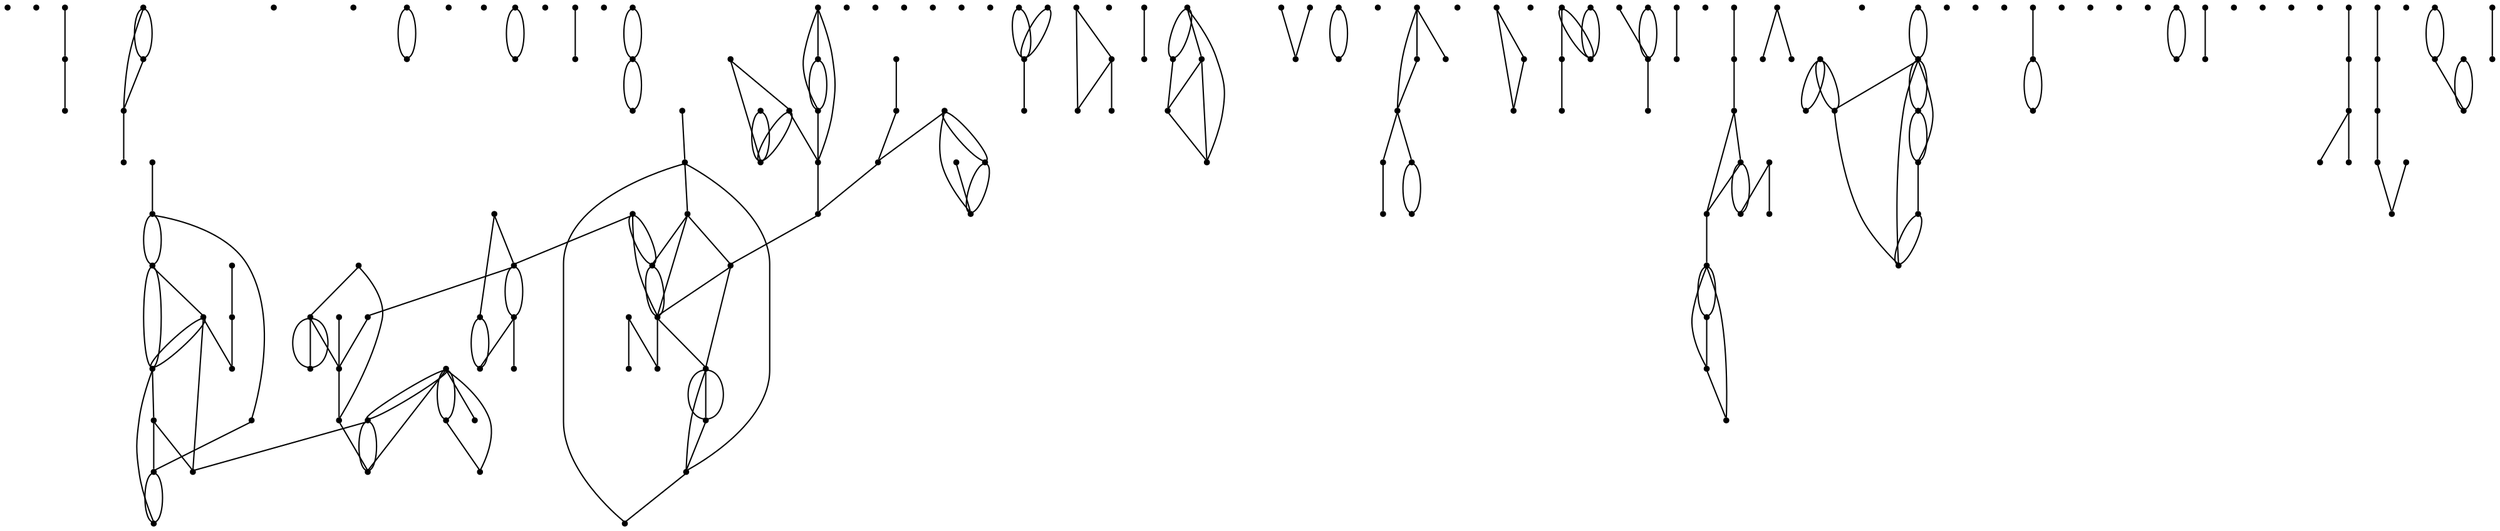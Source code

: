 graph {
  node [shape=point,comment="{\"directed\":false,\"doi\":\"10.1007/978-3-030-68766-3_18\",\"figure\":\"5 (1)\"}"]

  v0 [pos="1558.784819590178,1420.7506395532882"]
  v1 [pos="1514.6850755309547,1406.4151880063814"]
  v2 [pos="1509.785238211034,1431.2021581479537"]
  v3 [pos="1495.0871569906697,1427.0308090702356"]
  v4 [pos="1495.0871569906697,1435.8321012736674"]
  v5 [pos="1460.785784008725,1420.7048564536547"]
  v6 [pos="1465.6865433607022,1432.348261742112"]
  v7 [pos="1460.785784008725,1441.98293353415"]
  v8 [pos="1446.0877027883607,1412.6369840712962"]
  v9 [pos="1416.6870891583933,1420.6662905509772"]
  v10 [pos="1406.8908164988989,1429.708293759496"]
  v11 [pos="1387.2897503319377,1424.6783843883732"]
  v12 [pos="1387.2907995408298,1434.8110109765637"]
  v13 [pos="1348.0886672069078,1407.5445044640076"]
  v14 [pos="1318.693426798236,1397.011784455131"]
  v15 [pos="1299.093409840167,1412.1451972760665"]
  v16 [pos="1303.9899723565763,1429.0935920592779"]
  v17 [pos="1279.4933928820979,1410.393961921266"]
  v18 [pos="1264.7951844848983,1402.4802259743403"]
  v19 [pos="1269.693972595927,1415.5582001784664"]
  v20 [pos="1245.1963439125568,1406.5652548329579"]
  v21 [pos="1225.5982981954362,1407.923741139305"]
  v22 [pos="1205.9994576230947,1417.1949141965447"]
  v23 [pos="1210.897101142605,1402.2521053216528"]
  v24 [pos="1191.296003181435,1386.228910676868"]
  v25 [pos="1196.1978117423046,1406.9402947241222"]
  v26 [pos="1191.297052390327,1396.3804227936575"]
  v27 [pos="1186.3994724592346,1409.3416500937183"]
  v28 [pos="1161.9007627727633,1408.5207336822343"]
  v29 [pos="1152.0980676830811,1407.0840663744991"]
  v30 [pos="1142.2986791911192,1400.7049862860517"]
  v31 [pos="1152.0991168919732,1428.1350719983402"]
  v32 [pos="1142.2986791911192,1384.3537112210463"]
  v33 [pos="1137.4009084947738,1422.0580967798355"]
  v34 [pos="1127.5993897908188,1398.1973759727232"]
  v35 [pos="1122.6986304388413,1411.0242743867066"]
  v36 [pos="1117.8020679224321,1421.6841060847044"]
  v37 [pos="1108.0014712505338,1362.1295772567355"]
  v38 [pos="1108.0004220416417,1394.1228390744386"]
  v39 [pos="1093.3022136444422,1410.6127669849313"]
  v40 [pos="1078.5999355885099,1388.8543170902954"]
  v41 [pos="1078.600984797402,1351.3425066943394"]
  v42 [pos="1073.7023556574175,1402.6001204665056"]
  v43 [pos="1068.8025024403921,1389.383620592169"]
  v44 [pos="1063.9017430884148,1409.1614109327304"]
  v45 [pos="1059.0020806366426,1378.1652350786426"]
  v46 [pos="1059.0020806366426,1393.85707453983"]
  v47 [pos="1039.4020159872605,1416.2875503906835"]
  v48 [pos="1044.3028389276556,1389.4199609275033"]
  v49 [pos="1034.501256635283,1406.4902214196698"]
  v50 [pos="1029.603581321564,1385.6247009369827"]
  v51 [pos="1024.704904490266,1355.8702644851764"]
  v52 [pos="1024.7038711784785,1365.1508803067156"]
  v53 [pos="1019.8031118265011,1400.0767722126782"]
  v54 [pos="1010.0015295341285,1397.4972760741612"]
  v55 [pos="1010.0015295341285,1379.0455741381925"]
  v56 [pos="1000.2041440773241,1378.044418565721"]
  v57 [pos="1000.2041440773241,1397.935808222248"]
  v58 [pos="990.4025617849516,1388.8085339906618"]
  v59 [pos="970.8046909359798,1374.868979080308"]
  v60 [pos="965.9028346837971,1390.286787613897"]
  v61 [pos="961.0083069967541,1383.0992542910885"]
  v62 [pos="951.2077580161691,1386.233107461001"]
  v63 [pos="951.2077580161691,1395.4469562622412"]
  v64 [pos="951.2057231868029,1377.4630367880138"]
  v65 [pos="941.4072408297931,1373.9812956485252"]
  v66 [pos="941.4072408297931,1404.6774650247369"]
  v67 [pos="941.407240829793,1388.8043372065288"]
  v68 [pos="936.5096132073872,1396.7304091553"]
  v69 [pos="931.6098553729885,1377.6443251450348"]
  v70 [pos="926.7090960210112,1400.3767786905541"]
  v71 [pos="931.6098553729886,1413.317276420503"]
  v72 [pos="921.8083366690338,1380.0435821225642"]
  v73 [pos="916.9106613553147,1396.172109690325"]
  v74 [pos="912.0108876238115,1364.3247179150653"]
  v75 [pos="912.0108876238116,1379.6935957609214"]
  v76 [pos="907.1101282718341,1394.34256615886"]
  v77 [pos="907.1070283364714,1412.3203176321645"]
  v78 [pos="907.1101282718341,1422.5707403204538"]
  v79 [pos="897.3096269825626,1372.1341701350482"]
  v80 [pos="897.3096269825626,1361.4128173969177"]
  v81 [pos="892.4119834630523,1400.3767786905541"]
  v82 [pos="877.7096418187024,1401.1103256869042"]
  v83 [pos="867.9121927734802,1360.2084675260035"]
  v84 [pos="872.8119665049833,1368.2439420066075"]
  v85 [pos="867.9111912559015,1399.7413474202244"]
  v86 [pos="867.9111912559015,1301.3226898908754"]
  v87 [pos="867.9121927734801,1419.0670932395433"]
  v88 [pos="858.1106740695253,1368.4471363050502"]
  v89 [pos="863.0114334215027,1381.7876002804085"]
  v90 [pos="858.1106740695254,1397.884779142448"]
  v91 [pos="853.2098511291301,1324.2572885388042"]
  v92 [pos="838.5106730085607,1319.7524858854222"]
  v93 [pos="838.5117063203484,1361.6128641072607"]
  v94 [pos="838.5117063203484,1378.6028452059727"]
  v95 [pos="828.7112050310766,1354.2742147618424"]
  v96 [pos="828.7112050310766,1394.0499040532168"]
  v97 [pos="823.8134979231488,1367.020833782371"]
  v98 [pos="814.0130125309815,1315.458094727439"]
  v99 [pos="809.1111562787987,1396.023092059782"]
  v100 [pos="814.011979219194,1349.794465637982"]
  v101 [pos="804.2135445534974,1342.890278831794"]
  v102 [pos="814.011979219194,1382.2939486448272"]
  v103 [pos="804.2135445534975,1373.3562291632513"]
  v104 [pos="804.211430238609,1359.3749607621203"]
  v105 [pos="794.413011470017,1376.9202209129844"]
  v106 [pos="784.6125101807452,1373.5562758735944"]
  v107 [pos="769.9132843688625,1373.076952255487"]
  v108 [pos="774.8140437208399,1389.871083427989"]
  v109 [pos="774.8151406210452,1313.0618581627327"]
  v110 [pos="769.9132843688626,1351.5029383059718"]
  v111 [pos="769.9132843688626,1336.9810795971546"]
  v112 [pos="760.1127989766953,1332.614802613983"]
  v113 [pos="760.114849703166,1345.1426165708467"]
  v114 [pos="760.1148497031661,1361.8962106238814"]
  v115 [pos="760.1148497031661,1375.727412198436"]
  v116 [pos="750.3143166196855,1355.0420037014599"]
  v117 [pos="750.3143166196855,1372.0268659952822"]
  v118 [pos="735.6161718109037,1339.8554634086581"]
  v119 [pos="735.6161718109037,1401.748904545334"]
  v120 [pos="735.6161718109037,1361.7701481307934"]
  v121 [pos="720.9148634783413,1348.3525523500805"]
  v122 [pos="706.2156217693541,1374.8365811785534"]
  v123 [pos="706.2166550811418,1361.7336806201824"]
  v124 [pos="706.2156217693541,1328.8497149578736"]
  v125 [pos="696.4171712065532,1324.4531384650143"]
  v126 [pos="681.7189787064581,1336.5841337645684"]
  v127 [pos="662.1179602308104,1395.1927328839986"]
  v128 [pos="662.1169269190227,1347.377372327887"]
  v129 [pos="652.3184763562218,1381.590701158165"]
  v130 [pos="657.2203008141958,1336.397599427381"]
  v131 [pos="652.3195414622182,1368.2554831629734"]
  v132 [pos="647.4187821102408,1394.876066444867"]
  v133 [pos="637.6182808209692,1302.1749550080804"]
  v134 [pos="637.6182808209691,1323.061332236156"]
  v135 [pos="637.6182808209691,1383.3076945696978"]
  v136 [pos="622.9190550090865,1316.409270416144"]
  v137 [pos="613.1216059638643,1356.7693618980484"]
  v138 [pos="618.0182320686913,1341.4296071905706"]
  v139 [pos="608.2208466118868,1311.7961144269627"]
  v140 [pos="608.2208466118868,1344.7801670320814"]
  v141 [pos="608.2208466118869,1331.6667745133777"]
  v142 [pos="603.320707246982,1360.7856525195773"]
  v143 [pos="598.4192643195142,1311.796114426963"]
  v144 [pos="593.5227018031051,1330.412444758697"]
  v145 [pos="573.9195372183599,1352.79898155143"]
  v146 [pos="573.9195372183599,1300.8247350947227"]
  v147 [pos="578.8203601587551,1343.1215470725815"]
  v148 [pos="564.1221517615554,1364.6382367660972"]
  v149 [pos="559.2228390460807,1317.9064095679785"]
  v150 [pos="564.1221517615555,1349.2860188814968"]
  v151 [pos="559.221392409578,1374.6626371937655"]
  v152 [pos="544.5231840123785,1323.5114055406086"]
  v153 [pos="539.6240620621568,1282.5073620448316"]
  v154 [pos="529.8208423680285,1320.0984026382087"]
  v155 [pos="524.9242401088582,1367.8096066426538"]
  v156 [pos="515.1226975592466,1282.0928342302332"]
  v157 [pos="520.025142004293,1315.062198090886"]
  v158 [pos="520.023456911224,1297.9575684801753"]
  v159 [pos="510.22607145441964,1324.8271291601454"]
  v160 [pos="505.32527235968104,1301.2914683604308"]
  v161 [pos="510.2260714544195,1313.0598869459432"]
  v162 [pos="495.5243656942466,1315.8185730494145"]
  v163 [pos="495.5243656942466,1325.8950517529156"]
  v164 [pos="485.72694844323325,1225.57194445409"]
  v165 [pos="485.7263443532651,1256.5014804631558"]
  v166 [pos="480.82554525852663,1333.2377707071903"]
  v167 [pos="480.8259824288983,1315.0018534220637"]
  v168 [pos="466.12384744690587,1211.8261410778798"]
  v169 [pos="446.5284327005678,1304.2793243126232"]
  v170 [pos="446.5284327005678,1317.9064095679785"]
  v171 [pos="446.5246730353714,1242.2244023682817"]
  v172 [pos="446.5284327005678,1260.0697961722985"]
  v173 [pos="446.5246730353714,1276.0335681690174"]
  v174 [pos="446.5284327005678,1350.290322042068"]
  v175 [pos="426.9253078585838,1281.9396198155569"]
  v176 [pos="422.0286817537568,1239.250058789245"]
  v177 [pos="412.22712330704087,1206.7274934696682"]
  v178 [pos="412.22712330704087,1281.9396198155569"]
  v179 [pos="412.22712330704087,1244.7623121912984"]
  v180 [pos="402.4297378502364,1212.2158697135098"]
  v181 [pos="392.62962604002314,1194.6445068370908"]
  v182 [pos="382.8266130082524,1247.9668748150893"]
  v183 [pos="382.8266130082524,1216.1236798239624"]
  v184 [pos="373.02922755144795,1280.556079979688"]
  v185 [pos="373.02922755144795,1194.6424084450243"]
  v186 [pos="373.03065829084613,1255.688766857023"]
  v187 [pos="368.12842845670946,1271.9662484676887"]
  v188 [pos="363.22764525907536,1233.3054412400281"]
  v189 [pos="358.331042999905,1194.6424084450243"]
  v190 [pos="343.63287434546646,1194.6424084450243"]
  v191 [pos="343.63287434546646,1249.8713245845656"]
  v192 [pos="338.73207525072803,1259.0769069928165"]
  v193 [pos="333.83129205309393,1194.6424084450243"]
  v194 [pos="324.03390659628946,1581.2450757723673"]
  v195 [pos="1093.3022136444422,1392.1465034797736"]
  v196 [pos="1014.9022888861059,1385.936121395948"]
  v197 [pos="897.3096269825625,1389.597179675668"]
  v198 [pos="877.7096418187024,1390.8587266273048"]
  v199 [pos="539.6224246604011,1392.3048366993394"]

  v194 -- v181 [id="-2",pos="324.03390659628946,1581.2450757723673 314.2211486395065,1581.2450757723673 314.2211486395065,1581.2450757723673 314.2211486395065,1581.2450757723673 314.2252182982392,1600.5729199837526 314.2252182982392,1600.5729199837526 314.2252182982392,1600.5729199837526 1568.5833178442922,1600.5729199837526 1568.5833178442922,1600.5729199837526 1568.5833178442922,1600.5729199837526 1568.5833178442922,1194.6424084450243 1568.5833178442922,1194.6424084450243 1568.5833178442922,1194.6424084450243 392.62962604002314,1194.6445068370908 392.62962604002314,1194.6445068370908 392.62962604002314,1194.6445068370908"]
  v199 -- v108 [id="-6",pos="539.6224246604011,1392.3048366993394 774.8140437208399,1389.871083427989 774.8140437208399,1389.871083427989 774.8140437208399,1389.871083427989"]
  v108 -- v198 [id="-7",pos="774.8140437208399,1389.871083427989 877.7096418187024,1390.8587266273048 877.7096418187024,1390.8587266273048 877.7096418187024,1390.8587266273048"]
  v198 -- v197 [id="-8",pos="877.7096418187024,1390.8587266273048 897.3096269825625,1389.597179675668 897.3096269825625,1389.597179675668 897.3096269825625,1389.597179675668"]
  v197 -- v67 [id="-9",pos="897.3096269825625,1389.597179675668 941.407240829793,1388.8043372065288 941.407240829793,1388.8043372065288 941.407240829793,1388.8043372065288"]
  v67 -- v62 [id="-10",pos="941.407240829793,1388.8043372065288 951.2077580161691,1386.233107461001 951.2077580161691,1386.233107461001 951.2077580161691,1386.233107461001"]
  v62 -- v60 [id="-11",pos="951.2077580161691,1386.233107461001 965.9028346837971,1390.286787613897 965.9028346837971,1390.286787613897 965.9028346837971,1390.286787613897"]
  v60 -- v58 [id="-12",pos="965.9028346837971,1390.286787613897 990.4025617849516,1388.8085339906618 990.4025617849516,1388.8085339906618 990.4025617849516,1388.8085339906618"]
  v58 -- v196 [id="-13",pos="990.4025617849516,1388.8085339906618 1014.9022888861059,1385.936121395948 1014.9022888861059,1385.936121395948 1014.9022888861059,1385.936121395948"]
  v196 -- v50 [id="-14",pos="1014.9022888861059,1385.936121395948 1029.603581321564,1385.6247009369827 1029.603581321564,1385.6247009369827 1029.603581321564,1385.6247009369827"]
  v50 -- v48 [id="-15",pos="1029.603581321564,1385.6247009369827 1044.3028389276556,1389.4199609275033 1044.3028389276556,1389.4199609275033 1044.3028389276556,1389.4199609275033"]
  v48 -- v43 [id="-16",pos="1044.3028389276556,1389.4199609275033 1068.8025024403921,1389.383620592169 1068.8025024403921,1389.383620592169 1068.8025024403921,1389.383620592169"]
  v43 -- v40 [id="-17",pos="1068.8025024403921,1389.383620592169 1078.5999355885099,1388.8543170902954 1078.5999355885099,1388.8543170902954 1078.5999355885099,1388.8543170902954"]
  v40 -- v195 [id="-18",pos="1078.5999355885099,1388.8543170902954 1093.3022136444422,1392.1465034797736 1093.3022136444422,1392.1465034797736 1093.3022136444422,1392.1465034797736"]
  v195 -- v32 [id="-19",pos="1093.3022136444422,1392.1465034797736 1142.2986791911192,1384.3537112210463 1142.2986791911192,1384.3537112210463 1142.2986791911192,1384.3537112210463"]
  v32 -- v24 [id="-20",pos="1142.2986791911192,1384.3537112210463 1191.296003181435,1386.228910676868 1191.296003181435,1386.228910676868 1191.296003181435,1386.228910676868"]
  v193 -- v190 [id="-23",pos="333.83129205309393,1194.6424084450243 343.63287434546646,1194.6424084450243 343.63287434546646,1194.6424084450243 343.63287434546646,1194.6424084450243"]
  v189 -- v185 [id="-24",pos="358.331042999905,1194.6424084450243 373.02922755144795,1194.6424084450243 373.02922755144795,1194.6424084450243 373.02922755144795,1194.6424084450243"]
  v185 -- v181 [id="-25",pos="373.02922755144795,1194.6424084450243 392.62962604002314,1194.6445068370908 392.62962604002314,1194.6445068370908 392.62962604002314,1194.6445068370908"]
  v190 -- v189 [id="-29",pos="343.63287434546646,1194.6424084450243 358.331042999905,1194.6424084450243 358.331042999905,1194.6424084450243 358.331042999905,1194.6424084450243"]
  v188 -- v186 [id="-104",pos="363.22764525907536,1233.3054412400281 358.915507992623,1235.1108532627281 358.915507992623,1235.1108532627281 358.915507992623,1235.1108532627281 363.22871036507183,1242.5827822981908 363.22871036507183,1242.5827822981908 363.22871036507183,1242.5827822981908 368.12946971704923,1254.855450856055 368.12946971704923,1254.855450856055 368.12946971704923,1254.855450856055 373.03065829084613,1255.688766857023 373.03065829084613,1255.688766857023 373.03065829084613,1255.688766857023"]
  v187 -- v184 [id="-108",pos="368.12842845670946,1271.9662484676887 373.02922755144795,1280.556079979688 373.02922755144795,1280.556079979688 373.02922755144795,1280.556079979688"]
  v188 -- v186 [id="-110",pos="363.22764525907536,1233.3054412400281 367.5419127375206,1235.1108532627281 367.5419127375206,1235.1108532627281 367.5419127375206,1235.1108532627281 363.22871036507183,1242.5827822981908 363.22871036507183,1242.5827822981908 363.22871036507183,1242.5827822981908 372.44267208949805,1247.3835218205925 372.44267208949805,1247.3835218205925 372.44267208949805,1247.3835218205925 368.12946971704923,1254.855450856055 368.12946971704923,1254.855450856055 368.12946971704923,1254.855450856055 373.0302608632355,1264.0568364801727 373.0302608632355,1264.0568364801727 373.0302608632355,1264.0568364801727 377.3434632356843,1256.5891042288433 377.3434632356843,1256.5891042288433 377.3434632356843,1256.5891042288433 373.03065829084613,1255.688766857023 373.03065829084613,1255.688766857023 373.03065829084613,1255.688766857023"]
  v184 -- v187 [id="-113",pos="373.02922755144795,1280.556079979688 377.3434632356843,1273.5456382297675 377.3434632356843,1273.5456382297675 377.3434632356843,1273.5456382297675 368.12842845670946,1271.9662484676887 368.12842845670946,1271.9662484676887 368.12842845670946,1271.9662484676887"]
  v4 -- v3 [id="-146",pos="1495.0871569906697,1435.8321012736674 1495.0871569906697,1427.0308090702356 1495.0871569906697,1427.0308090702356 1495.0871569906697,1427.0308090702356"]
  v6 -- v5 [id="-154",pos="1465.6865433607022,1432.348261742112 1456.4736308451681,1429.1393751589114 1456.4736308451681,1429.1393751589114 1456.4736308451681,1429.1393751589114 1460.785784008725,1420.7048564536547 1460.785784008725,1420.7048564536547 1460.785784008725,1420.7048564536547"]
  v7 -- v6 [id="-155",pos="1460.785784008725,1441.98293353415 1456.4736308451681,1438.7533173808376 1456.4736308451681,1438.7533173808376 1456.4736308451681,1438.7533173808376 1465.6865433607022,1432.348261742112 1465.6865433607022,1432.348261742112 1465.6865433607022,1432.348261742112"]
  v7 -- v5 [id="-156",pos="1460.785784008725,1441.98293353415 1465.1000355900658,1438.7533173808376 1465.1000355900658,1438.7533173808376 1465.1000355900658,1438.7533173808376 1456.4736308451681,1429.1393751589114 1456.4736308451681,1429.1393751589114 1456.4736308451681,1429.1393751589114 1460.785784008725,1420.7048564536547 1460.785784008725,1420.7048564536547 1460.785784008725,1420.7048564536547"]
  v177 -- v179 [id="-187",pos="412.22712330704087,1206.7274934696682 412.22712330704087,1244.7623121912984 412.22712330704087,1244.7623121912984 412.22712330704087,1244.7623121912984"]
  v179 -- v178 [id="-188",pos="412.22712330704087,1244.7623121912984 412.22712330704087,1281.9396198155569 412.22712330704087,1281.9396198155569 412.22712330704087,1281.9396198155569"]
  v11 -- v12 [id="-196",pos="1387.2897503319377,1424.6783843883732 1382.9744495417049,1424.72206909594 1382.9744495417049,1424.72206909594 1382.9744495417049,1424.72206909594 1387.2907995408298,1434.8110109765637 1387.2907995408298,1434.8110109765637 1387.2907995408298,1434.8110109765637"]
  v11 -- v12 [id="-198",pos="1387.2897503319377,1424.6783843883732 1391.6050511221706,1424.72206909594 1391.6050511221706,1424.72206909594 1391.6050511221706,1424.72206909594 1387.2907995408298,1434.8110109765637 1387.2907995408298,1434.8110109765637 1387.2907995408298,1434.8110109765637"]
  v26 -- v24 [id="-239",pos="1191.297052390327,1396.3804227936575 1191.296003181435,1386.228910676868 1191.296003181435,1386.228910676868 1191.296003181435,1386.228910676868"]
  v28 -- v29 [id="-253",pos="1161.9007627727633,1408.5207336822343 1152.0980676830811,1407.0840663744991 1152.0980676830811,1407.0840663744991 1152.0980676830811,1407.0840663744991"]
  v29 -- v30 [id="-255",pos="1152.0980676830811,1407.0840663744991 1147.7869637284164,1405.8693517185288 1147.7869637284164,1405.8693517185288 1147.7869637284164,1405.8693517185288 1151.5084122857684,1395.7344995629949 1151.5084122857684,1395.7344995629949 1151.5084122857684,1395.7344995629949 1142.8862043764389,1395.7344995629949 1142.8862043764389,1395.7344995629949 1142.8862043764389,1395.7344995629949 1142.2986791911192,1400.7049862860517 1142.2986791911192,1400.7049862860517 1142.2986791911192,1400.7049862860517"]
  v170 -- v169 [id="-259",pos="446.5284327005678,1317.9064095679785 450.8385112919972,1315.4184796287284 450.8385112919972,1315.4184796287284 450.8385112919972,1315.4184796287284 455.7392706439746,1305.3044842185832 455.7392706439746,1305.3044842185832 455.7392706439746,1305.3044842185832 446.5284327005678,1304.2793243126232 446.5284327005678,1304.2793243126232 446.5284327005678,1304.2793243126232"]
  v169 -- v170 [id="-261",pos="446.5284327005678,1304.2793243126232 451.4260682715258,1312.7764132540458 451.4260682715258,1312.7764132540458 451.4260682715258,1312.7764132540458 446.5284327005678,1317.9064095679785 446.5284327005678,1317.9064095679785 446.5284327005678,1317.9064095679785"]
  v29 -- v30 [id="-266",pos="1152.0980676830811,1407.0840663744991 1142.2986791911192,1400.7049862860517 1142.2986791911192,1400.7049862860517 1142.2986791911192,1400.7049862860517"]
  v30 -- v34 [id="-279",pos="1142.2986791911192,1400.7049862860517 1133.0888825080522,1399.1017193657615 1133.0888825080522,1399.1017193657615 1133.0888825080522,1399.1017193657615 1136.8102038885688,1392.8757265167137 1136.8102038885688,1392.8757265167137 1136.8102038885688,1392.8757265167137 1128.1879959792393,1392.8757265167137 1128.1879959792393,1392.8757265167137 1128.1879959792393,1392.8757265167137 1127.5993897908188,1398.1973759727232 1127.5993897908188,1398.1973759727232 1127.5993897908188,1398.1973759727232"]
  v30 -- v32 [id="-284",pos="1142.2986791911192,1400.7049862860517 1137.9854450244616,1393.8300497935184 1137.9854450244616,1393.8300497935184 1137.9854450244616,1393.8300497935184 1142.2986791911192,1384.3537112210463 1142.2986791911192,1384.3537112210463 1142.2986791911192,1384.3537112210463"]
  v30 -- v34 [id="-288",pos="1142.2986791911192,1400.7049862860517 1137.402084880501,1406.573648401224 1137.402084880501,1406.573648401224 1137.402084880501,1406.573648401224 1133.0888825080522,1399.1017193657615 1133.0888825080522,1399.1017193657615 1133.0888825080522,1399.1017193657615 1127.5993897908188,1398.1973759727232 1127.5993897908188,1398.1973759727232 1127.5993897908188,1398.1973759727232"]
  v35 -- v36 [id="-295",pos="1122.6986304388413,1411.0242743867066 1113.4857179233072,1412.166054021455 1113.4857179233072,1412.166054021455 1113.4857179233072,1412.166054021455 1117.8020679224321,1421.6841060847044 1117.8020679224321,1421.6841060847044 1117.8020679224321,1421.6841060847044"]
  v36 -- v35 [id="-296",pos="1117.8020679224321,1421.6841060847044 1122.6986304388413,1411.0242743867066 1122.6986304388413,1411.0242743867066 1122.6986304388413,1411.0242743867066"]
  v163 -- v162 [id="-315",pos="495.5243656942466,1325.8950517529156 491.2115607494084,1316.2102729018343 491.2115607494084,1316.2102729018343 491.2115607494084,1316.2102729018343 495.5243656942466,1315.8185730494145 495.5243656942466,1315.8185730494145 495.5243656942466,1315.8185730494145"]
  v163 -- v162 [id="-319",pos="495.5243656942466,1325.8950517529156 499.837965494306,1316.2102729018343 499.837965494306,1316.2102729018343 499.837965494306,1316.2102729018343 495.5243656942466,1315.8185730494145 495.5243656942466,1315.8185730494145 495.5243656942466,1315.8185730494145"]
  v42 -- v44 [id="-322",pos="1073.7023556574175,1402.6001204665056 1069.3870230729758,1399.6226292993692 1069.3870230729758,1399.6226292993692 1069.3870230729758,1399.6226292993692 1059.5896376161713,1401.4811687939355 1059.5896376161713,1401.4811687939355 1059.5896376161713,1401.4811687939355 1063.9017430884148,1409.1614109327304 1063.9017430884148,1409.1614109327304 1063.9017430884148,1409.1614109327304"]
  v160 -- v161 [id="-325",pos="505.32527235968104,1301.2914683604308 510.2260714544195,1313.0598869459432 510.2260714544195,1313.0598869459432 510.2260714544195,1313.0598869459432"]
  v160 -- v158 [id="-326",pos="505.32527235968104,1301.2914683604308 510.22293972484795,1306.1379909824661 510.22293972484795,1306.1379909824661 510.22293972484795,1306.1379909824661 514.5361420972968,1298.6660619470035 514.5361420972968,1298.6660619470035 514.5361420972968,1298.6660619470035 520.023456911224,1297.9575684801753 520.023456911224,1297.9575684801753 520.023456911224,1297.9575684801753"]
  v40 -- v43 [id="-327",pos="1078.5999355885099,1388.8543170902954 1078.0176246534413,1381.9615442651964 1078.0176246534413,1381.9615442651964 1078.0176246534413,1381.9615442651964 1069.3870230729758,1381.9615442651964 1069.3870230729758,1381.9615442651964 1069.3870230729758,1381.9615442651964 1068.8025024403921,1389.383620592169 1068.8025024403921,1389.383620592169 1068.8025024403921,1389.383620592169"]
  v161 -- v160 [id="-329",pos="510.2260714544195,1313.0598869459432 514.5361420972968,1303.6084747277157 514.5361420972968,1303.6084747277157 514.5361420972968,1303.6084747277157 505.32527235968104,1301.2914683604308 505.32527235968104,1301.2914683604308 505.32527235968104,1301.2914683604308"]
  v161 -- v159 [id="-331",pos="510.2260714544195,1313.0598869459432 510.22607145441964,1324.8271291601454 510.22607145441964,1324.8271291601454 510.22607145441964,1324.8271291601454"]
  v159 -- v157 [id="-333",pos="510.22607145441964,1324.8271291601454 515.1237308710342,1331.5251012550675 515.1237308710342,1331.5251012550675 515.1237308710342,1331.5251012550675 519.4369332434829,1324.053172219605 519.4369332434829,1324.053172219605 519.4369332434829,1324.053172219605 524.3377243896692,1315.7393428519931 524.3377243896692,1315.7393428519931 524.3377243896692,1315.7393428519931 520.025142004293,1315.062198090886 520.025142004293,1315.062198090886 520.025142004293,1315.062198090886"]
  v158 -- v160 [id="-340",pos="520.023456911224,1297.9575684801753 519.4369332434829,1293.4069827271599 519.4369332434829,1293.4069827271599 519.4369332434829,1293.4069827271599 510.8105284985854,1293.4069827271599 510.8105284985854,1293.4069827271599 510.8105284985854,1293.4069827271599 515.1237308710342,1300.8789117626225 515.1237308710342,1300.8789117626225 515.1237308710342,1300.8789117626225 505.32527235968104,1301.2914683604308 505.32527235968104,1301.2914683604308 505.32527235968104,1301.2914683604308"]
  v159 -- v157 [id="-346",pos="510.22607145441964,1324.8271291601454 519.4369332434829,1324.053172219605 519.4369332434829,1324.053172219605 519.4369332434829,1324.053172219605 515.7113196447717,1315.7393428519931 515.7113196447717,1315.7393428519931 515.7113196447717,1315.7393428519931 520.025142004293,1315.062198090886 520.025142004293,1315.062198090886 520.025142004293,1315.062198090886"]
  v154 -- v152 [id="-360",pos="529.8208423680285,1320.0984026382087 534.1350780522649,1317.6062759148256 534.1350780522649,1317.6062759148256 534.1350780522649,1317.6062759148256 543.9366603446374,1318.6773460956956 543.9366603446374,1318.6773460956956 543.9366603446374,1318.6773460956956 544.5231840123785,1323.5114055406086 544.5231840123785,1323.5114055406086 544.5231840123785,1323.5114055406086"]
  v152 -- v154 [id="-366",pos="544.5231840123785,1323.5114055406086 539.6234579721886,1326.1492751311582 539.6234579721886,1326.1492751311582 539.6234579721886,1326.1492751311582 535.3102555997398,1318.6773460956956 535.3102555997398,1318.6773460956956 535.3102555997398,1318.6773460956956 529.8208423680285,1320.0984026382087 529.8208423680285,1320.0984026382087 529.8208423680285,1320.0984026382087"]
  v51 -- v52 [id="-396",pos="1024.704904490266,1355.8702644851764 1020.3917021178173,1356.3329281420283 1020.3917021178173,1356.3329281420283 1020.3917021178173,1356.3329281420283 1024.7038711784785,1365.1508803067156 1024.7038711784785,1365.1508803067156 1024.7038711784785,1365.1508803067156"]
  v51 -- v52 [id="-398",pos="1024.704904490266,1355.8702644851764 1029.0181068627148,1356.3329281420283 1029.0181068627148,1356.3329281420283 1029.0181068627148,1356.3329281420283 1024.7038711784785,1365.1508803067156 1024.7038711784785,1365.1508803067156 1024.7038711784785,1365.1508803067156"]
  v53 -- v54 [id="-404",pos="1019.8031118265011,1400.0767722126782 1015.4909427658398,1396.3928859707798 1015.4909427658398,1396.3928859707798 1015.4909427658398,1396.3928859707798 1019.2165245703424,1391.2838735775126 1019.2165245703424,1391.2838735775126 1019.2165245703424,1391.2838735775126 1010.5901198254447,1391.2838735775126 1010.5901198254447,1391.2838735775126 1010.5901198254447,1391.2838735775126 1010.0015295341285,1397.4972760741612 1010.0015295341285,1397.4972760741612 1010.0015295341285,1397.4972760741612"]
  v139 -- v143 [id="-409",pos="608.2208466118868,1311.7961144269627 603.3211205716971,1311.9346400971733 603.3211205716971,1311.9346400971733 603.3211205716971,1311.9346400971733 598.4192643195142,1311.796114426963 598.4192643195142,1311.796114426963 598.4192643195142,1311.796114426963"]
  v139 -- v143 [id="-410",pos="608.2208466118868,1311.7961144269627 607.6343229441458,1304.4627110617107 607.6343229441458,1304.4627110617107 607.6343229441458,1304.4627110617107 599.0079181992483,1304.4627110617107 599.0079181992483,1304.4627110617107 599.0079181992483,1304.4627110617107 598.4192643195142,1311.796114426963 598.4192643195142,1311.796114426963 598.4192643195142,1311.796114426963"]
  v139 -- v141 [id="-415",pos="608.2208466118868,1311.7961144269627 608.2208466118869,1331.6667745133777 608.2208466118869,1331.6667745133777 608.2208466118869,1331.6667745133777"]
  v141 -- v140 [id="-416",pos="608.2208466118869,1331.6667745133777 608.2208466118868,1344.7801670320814 608.2208466118868,1344.7801670320814 608.2208466118868,1344.7801670320814"]
  v140 -- v138 [id="-419",pos="608.2208466118868,1344.7801670320814 612.5308854605552,1340.5471697389542 612.5308854605552,1340.5471697389542 612.5308854605552,1340.5471697389542 618.0182320686913,1341.4296071905706 618.0182320686913,1341.4296071905706 618.0182320686913,1341.4296071905706"]
  v54 -- v53 [id="-420",pos="1010.0015295341285,1397.4972760741612 1019.2165245703424,1395.501132930141 1019.2165245703424,1395.501132930141 1019.2165245703424,1395.501132930141 1019.8031118265011,1400.0767722126782 1019.8031118265011,1400.0767722126782 1019.8031118265011,1400.0767722126782"]
  v136 -- v139 [id="-430",pos="622.9190550090865,1316.409270416144 618.0192653804789,1321.00261885597 618.0192653804789,1321.00261885597 618.0192653804789,1321.00261885597 613.7060630080301,1313.5306898205074 613.7060630080301,1313.5306898205074 613.7060630080301,1313.5306898205074 608.2208466118868,1311.7961144269627 608.2208466118868,1311.7961144269627 608.2208466118868,1311.7961144269627"]
  v53 -- v54 [id="-432",pos="1019.8031118265011,1400.0767722126782 1014.9033221978935,1402.9730619656034 1014.9033221978935,1402.9730619656034 1014.9033221978935,1402.9730619656034 1010.0015295341285,1397.4972760741612 1010.0015295341285,1397.4972760741612 1010.0015295341285,1397.4972760741612"]
  v132 -- v129 [id="-444",pos="647.4187821102408,1394.876066444867 643.1066130495797,1383.1451645659988 643.1066130495797,1383.1451645659988 643.1066130495797,1383.1451645659988 652.3184763562218,1381.590701158165 652.3184763562218,1381.590701158165 652.3184763562218,1381.590701158165"]
  v132 -- v129 [id="-445",pos="647.4187821102408,1394.876066444867 652.3184763562218,1381.590701158165 652.3184763562218,1381.590701158165 652.3184763562218,1381.590701158165"]
  v56 -- v57 [id="-464",pos="1000.2041440773241,1378.044418565721 1000.2041440773241,1397.935808222248 1000.2041440773241,1397.935808222248 1000.2041440773241,1397.935808222248"]
  v125 -- v124 [id="-471",pos="696.4171712065532,1324.4531384650143 701.3158957291643,1331.9250675004766 701.3158957291643,1331.9250675004766 701.3158957291643,1331.9250675004766 706.2156217693541,1328.8497149578736 706.2156217693541,1328.8497149578736 706.2156217693541,1328.8497149578736"]
  v124 -- v125 [id="-474",pos="706.2156217693541,1328.8497149578736 705.6290981016131,1324.4531384650143 705.6290981016131,1324.4531384650143 705.6290981016131,1324.4531384650143 696.4171712065532,1324.4531384650143 696.4171712065532,1324.4531384650143 696.4171712065532,1324.4531384650143"]
  v124 -- v123 [id="-477",pos="706.2156217693541,1328.8497149578736 706.2166550811418,1361.7336806201824 706.2166550811418,1361.7336806201824 706.2166550811418,1361.7336806201824"]
  v123 -- v122 [id="-478",pos="706.2166550811418,1361.7336806201824 706.2156217693541,1374.8365811785534 706.2156217693541,1374.8365811785534 706.2156217693541,1374.8365811785534"]
  v120 -- v118 [id="-494",pos="735.6161718109037,1361.7701481307934 739.926210659572,1355.782767894766 739.926210659572,1355.782767894766 739.926210659572,1355.782767894766 736.2006288550696,1347.1440056950332 736.2006288550696,1347.1440056950332 736.2006288550696,1347.1440056950332 735.6161718109037,1339.8554634086581 735.6161718109037,1339.8554634086581 735.6161718109037,1339.8554634086581"]
  v116 -- v114 [id="-509",pos="750.3143166196855,1355.0420037014599 754.6285523039219,1352.8573550034625 754.6285523039219,1352.8573550034625 754.6285523039219,1352.8573550034625 760.1148497031661,1361.8962106238814 760.1148497031661,1361.8962106238814 760.1148497031661,1361.8962106238814"]
  v113 -- v112 [id="-514",pos="760.114849703166,1345.1426165708467 755.7995966042465,1339.9720831374466 755.7995966042465,1339.9720831374466 755.7995966042465,1339.9720831374466 755.7995966042465,1332.987744113081 755.7995966042465,1332.987744113081 755.7995966042465,1332.987744113081 760.1127989766953,1332.614802613983 760.1127989766953,1332.614802613983 760.1127989766953,1332.614802613983"]
  v113 -- v112 [id="-515",pos="760.114849703166,1345.1426165708467 764.4259377607264,1339.9720831374466 764.4259377607264,1339.9720831374466 764.4259377607264,1339.9720831374466 764.4259377607264,1332.987744113081 764.4259377607264,1332.987744113081 764.4259377607264,1332.987744113081 760.1127989766953,1332.614802613983 760.1127989766953,1332.614802613983 760.1127989766953,1332.614802613983"]
  v61 -- v60 [id="-518",pos="961.0083069967541,1383.0992542910885 956.6899062711585,1387.0706838337405 956.6899062711585,1387.0706838337405 956.6899062711585,1387.0706838337405 961.0072418907577,1394.5426128692031 961.0072418907577,1394.5426128692031 961.0072418907577,1394.5426128692031 965.9028346837971,1390.286787613897 965.9028346837971,1390.286787613897 965.9028346837971,1390.286787613897"]
  v60 -- v61 [id="-519",pos="965.9028346837971,1390.286787613897 961.0083069967541,1383.0992542910885 961.0083069967541,1383.0992542910885 961.0083069967541,1383.0992542910885"]
  v61 -- v62 [id="-526",pos="961.0083069967541,1383.0992542910885 951.7932801663314,1381.1198982836006 951.7932801663314,1381.1198982836006 951.7932801663314,1381.1198982836006 951.2077580161691,1386.233107461001 951.2077580161691,1386.233107461001 951.2077580161691,1386.233107461001"]
  v61 -- v62 [id="-532",pos="961.0083069967541,1383.0992542910885 956.1064825387803,1388.5918273190632 956.1064825387803,1388.5918273190632 956.1064825387803,1388.5918273190632 951.2077580161691,1386.233107461001 951.2077580161691,1386.233107461001 951.2077580161691,1386.233107461001"]
  v106 -- v105 [id="-539",pos="784.6125101807452,1373.5562758735944 789.5132854298271,1380.9198515732576 789.5132854298271,1380.9198515732576 789.5132854298271,1380.9198515732576 794.413011470017,1376.9202209129844 794.413011470017,1376.9202209129844 794.413011470017,1376.9202209129844"]
  v105 -- v106 [id="-543",pos="794.413011470017,1376.9202209129844 784.6125101807452,1373.5562758735944 784.6125101807452,1373.5562758735944 784.6125101807452,1373.5562758735944"]
  v63 -- v62 [id="-550",pos="951.2077580161691,1395.4469562622412 951.2077580161691,1386.233107461001 951.2077580161691,1386.233107461001 951.2077580161691,1386.233107461001"]
  v101 -- v100 [id="-552",pos="804.2135445534974,1342.890278831794 804.211430238609,1350.7779120531648 804.211430238609,1350.7779120531648 804.211430238609,1350.7779120531648 814.011979219194,1349.794465637982 814.011979219194,1349.794465637982 814.011979219194,1349.794465637982"]
  v101 -- v104 [id="-554",pos="804.2135445534974,1342.890278831794 804.211430238609,1359.3749607621203 804.211430238609,1359.3749607621203 804.211430238609,1359.3749607621203"]
  v104 -- v103 [id="-555",pos="804.211430238609,1359.3749607621203 804.2135445534975,1373.3562291632513 804.2135445534975,1373.3562291632513 804.2135445534975,1373.3562291632513"]
  v99 -- v96 [id="-562",pos="809.1111562787987,1396.023092059782 814.0130125309815,1402.0604521795758 814.0130125309815,1402.0604521795758 814.0130125309815,1402.0604521795758 818.3262149034304,1394.5885231441132 818.3262149034304,1394.5885231441132 818.3262149034304,1394.5885231441132 828.7112050310766,1394.0499040532168 828.7112050310766,1394.0499040532168 828.7112050310766,1394.0499040532168"]
  v100 -- v101 [id="-563",pos="814.011979219194,1349.794465637982 809.6998101585327,1344.760359482726 809.6998101585327,1344.760359482726 809.6998101585327,1344.760359482726 804.2135445534974,1342.890278831794 804.2135445534974,1342.890278831794 804.2135445534974,1342.890278831794"]
  v66 -- v68 [id="-582",pos="941.4072408297931,1404.6774650247369 937.0909385219815,1403.4939718992111 937.0909385219815,1403.4939718992111 937.0909385219815,1403.4939718992111 936.5096132073872,1396.7304091553 936.5096132073872,1396.7304091553 936.5096132073872,1396.7304091553"]
  v92 -- v91 [id="-585",pos="838.5106730085607,1319.7524858854222 842.8259420045847,1314.185006619436 842.8259420045847,1314.185006619436 842.8259420045847,1314.185006619436 852.6233274613892,1318.4939593466083 852.6233274613892,1318.4939593466083 852.6233274613892,1318.4939593466083 853.2098511291301,1324.2572885388042 853.2098511291301,1324.2572885388042 853.2098511291301,1324.2572885388042"]
  v90 -- v85 [id="-598",pos="858.1106740695254,1397.884779142448 863.00833348614,1405.340048216655 863.00833348614,1405.340048216655 863.00833348614,1405.340048216655 867.9111912559015,1399.7413474202244 867.9111912559015,1399.7413474202244 867.9111912559015,1399.7413474202244"]
  v88 -- v84 [id="-600",pos="858.1106740695253,1368.4471363050502 863.00833348614,1372.576899067268 863.00833348614,1372.576899067268 863.00833348614,1372.576899067268 867.3256691057392,1365.1091668159384 867.3256691057392,1365.1091668159384 867.3256691057392,1365.1091668159384 872.8119665049833,1368.2439420066075 872.8119665049833,1368.2439420066075 872.8119665049833,1368.2439420066075"]
  v85 -- v90 [id="-606",pos="867.9111912559015,1399.7413474202244 858.1106740695254,1397.884779142448 858.1106740695254,1397.884779142448 858.1106740695254,1397.884779142448"]
  v88 -- v84 [id="-610",pos="858.1106740695253,1368.4471363050502 867.3256691057392,1365.1091668159384 867.3256691057392,1365.1091668159384 867.3256691057392,1365.1091668159384 872.8119665049833,1368.2439420066075 872.8119665049833,1368.2439420066075 872.8119665049833,1368.2439420066075"]
  v68 -- v70 [id="-611",pos="936.5096132073872,1396.7304091553 936.5075147896032,1402.8105319619046 936.5075147896032,1402.8105319619046 936.5075147896032,1402.8105319619046 926.7090960210112,1400.3767786905541 926.7090960210112,1400.3767786905541 926.7090960210112,1400.3767786905541"]
  v83 -- v84 [id="-613",pos="867.9121927734802,1360.2084675260035 872.8119665049833,1368.2439420066075 872.8119665049833,1368.2439420066075 872.8119665049833,1368.2439420066075"]
  v79 -- v80 [id="-629",pos="897.3096269825626,1372.1341701350482 892.9964405072182,1365.555043336258 892.9964405072182,1365.555043336258 892.9964405072182,1365.555043336258 897.3096269825626,1361.4128173969177 897.3096269825626,1361.4128173969177 897.3096269825626,1361.4128173969177"]
  v83 -- v84 [id="-631",pos="867.9121927734802,1360.2084675260035 877.1230545625436,1361.2252338636972 877.1230545625436,1361.2252338636972 877.1230545625436,1361.2252338636972 872.8119665049833,1368.2439420066075 872.8119665049833,1368.2439420066075 872.8119665049833,1368.2439420066075"]
  v68 -- v71 [id="-634",pos="936.5096132073872,1396.7304091553 936.5075147896032,1402.8105319619046 936.5075147896032,1402.8105319619046 936.5075147896032,1402.8105319619046 931.6098553729886,1413.317276420503 931.6098553729886,1413.317276420503 931.6098553729886,1413.317276420503"]
  v80 -- v79 [id="-637",pos="897.3096269825626,1361.4128173969177 901.622781663698,1365.555043336258 901.622781663698,1365.555043336258 901.622781663698,1365.555043336258 897.3096269825626,1372.1341701350482 897.3096269825626,1372.1341701350482 897.3096269825626,1372.1341701350482"]
  v78 -- v77 [id="-640",pos="907.1101282718341,1422.5707403204538 902.7938259640226,1412.0660942539218 902.7938259640226,1412.0660942539218 902.7938259640226,1412.0660942539218 907.1070283364714,1412.3203176321645 907.1070283364714,1412.3203176321645 907.1070283364714,1412.3203176321645"]
  v69 -- v72 [id="-641",pos="931.6098553729885,1377.6443251450348 931.6067554376258,1385.003704060565 931.6067554376258,1385.003704060565 931.6067554376258,1385.003704060565 921.8083366690338,1380.0435821225642 921.8083366690338,1380.0435821225642 921.8083366690338,1380.0435821225642"]
  v79 -- v74 [id="-642",pos="897.3096269825626,1372.1341701350482 902.2062053960763,1376.7233217907412 902.2062053960763,1376.7233217907412 902.2062053960763,1376.7233217907412 906.5194077685251,1369.2513927552786 906.5194077685251,1369.2513927552786 906.5194077685251,1369.2513927552786 912.0108876238115,1364.3247179150653 912.0108876238115,1364.3247179150653 912.0108876238115,1364.3247179150653"]
  v76 -- v75 [id="-644",pos="907.1101282718341,1394.34256615886 911.4202307089201,1387.3915470570053 911.4202307089201,1387.3915470570053 911.4202307089201,1387.3915470570053 916.3209900608977,1381.919957949696 916.3209900608977,1381.919957949696 916.3209900608977,1381.919957949696 912.0108876238116,1379.6935957609214 912.0108876238116,1379.6935957609214 912.0108876238116,1379.6935957609214"]
  v78 -- v77 [id="-646",pos="907.1101282718341,1422.5707403204538 911.4202307089201,1412.0660942539218 911.4202307089201,1412.0660942539218 911.4202307089201,1412.0660942539218 907.1070283364714,1412.3203176321645 907.1070283364714,1412.3203176321645 907.1070283364714,1412.3203176321645"]
  v69 -- v72 [id="-648",pos="931.6098553729885,1377.6443251450348 921.8083366690338,1380.0435821225642 921.8083366690338,1380.0435821225642 921.8083366690338,1380.0435821225642"]
  v73 -- v76 [id="-659",pos="916.9106613553147,1396.172109690325 907.1101282718341,1394.34256615886 907.1101282718341,1394.34256615886 907.1101282718341,1394.34256615886"]
  v72 -- v69 [id="-669",pos="921.8083366690338,1380.0435821225642 922.3927301247819,1373.2228222979304 922.3927301247819,1373.2228222979304 922.3927301247819,1373.2228222979304 931.0191348696795,1373.2228222979304 931.0191348696795,1373.2228222979304 931.0191348696795,1373.2228222979304 931.6098553729885,1377.6443251450348 931.6098553729885,1377.6443251450348 931.6098553729885,1377.6443251450348"]
  v70 -- v71 [id="-672",pos="926.7090960210112,1400.3767786905541 931.6098553729886,1413.317276420503 931.6098553729886,1413.317276420503 931.6098553729886,1413.317276420503"]
  v191 -- v192 [id="-70",pos="343.63287434546646,1249.8713245845656 338.73207525072803,1259.0769069928165 338.73207525072803,1259.0769069928165 338.73207525072803,1259.0769069928165"]
  v187 -- v186 [id="-117",pos="368.12842845670946,1271.9662484676887 373.03065829084613,1255.688766857023 373.03065829084613,1255.688766857023 373.03065829084613,1255.688766857023"]
  v3 -- v2 [id="-143",pos="1495.0871569906697,1427.0308090702356 1509.785238211034,1431.2021581479537 1509.785238211034,1431.2021581479537 1509.785238211034,1431.2021581479537"]
  v5 -- v8 [id="-150",pos="1460.785784008725,1420.7048564536547 1446.0877027883607,1412.6369840712962 1446.0877027883607,1412.6369840712962 1446.0877027883607,1412.6369840712962"]
  v7 -- v6 [id="-164",pos="1460.785784008725,1441.98293353415 1465.6865433607022,1432.348261742112 1465.6865433607022,1432.348261742112 1465.6865433607022,1432.348261742112"]
  v180 -- v177 [id="-170",pos="402.4297378502364,1212.2158697135098 412.22712330704087,1206.7274934696682 412.22712330704087,1206.7274934696682 412.22712330704087,1206.7274934696682"]
  v15 -- v16 [id="-206",pos="1299.093409840167,1412.1451972760665 1308.3042239379172,1415.3623502522566 1308.3042239379172,1415.3623502522566 1308.3042239379172,1415.3623502522566 1303.9899723565763,1429.0935920592779 1303.9899723565763,1429.0935920592779 1303.9899723565763,1429.0935920592779"]
  v15 -- v16 [id="-210",pos="1299.093409840167,1412.1451972760665 1303.9899723565763,1429.0935920592779 1303.9899723565763,1429.0935920592779 1303.9899723565763,1429.0935920592779"]
  v18 -- v19 [id="-222",pos="1264.7951844848983,1402.4802259743403 1255.5791243426881,1405.7817279528415 1255.5791243426881,1405.7817279528415 1255.5791243426881,1405.7817279528415 1269.693972595927,1415.5582001784664 1269.693972595927,1415.5582001784664 1269.693972595927,1415.5582001784664"]
  v22 -- v21 [id="-228",pos="1205.9994576230947,1417.1949141965447 1225.5982981954362,1407.923741139305 1225.5982981954362,1407.923741139305 1225.5982981954362,1407.923741139305"]
  v23 -- v22 [id="-229",pos="1210.897101142605,1402.2521053216528 1201.68310762397,1405.0525049159014 1201.68310762397,1405.0525049159014 1201.68310762397,1405.0525049159014 1205.9994576230947,1417.1949141965447 1205.9994576230947,1417.1949141965447 1205.9994576230947,1417.1949141965447"]
  v22 -- v21 [id="-230",pos="1205.9994576230947,1417.1949141965447 1210.892872512828,1420.4381698982897 1210.892872512828,1420.4381698982897 1210.892872512828,1420.4381698982897 1225.5982981954362,1407.923741139305 1225.5982981954362,1407.923741139305 1225.5982981954362,1407.923741139305"]
  v23 -- v22 [id="-231",pos="1210.897101142605,1402.2521053216528 1205.9994576230947,1417.1949141965447 1205.9994576230947,1417.1949141965447 1205.9994576230947,1417.1949141965447"]
  v27 -- v26 [id="-250",pos="1186.3994724592346,1409.3416500937183 1191.297052390327,1396.3804227936575 1191.297052390327,1396.3804227936575 1191.297052390327,1396.3804227936575"]
  v29 -- v33 [id="-271",pos="1152.0980676830811,1407.0840663744991 1137.4009084947738,1422.0580967798355 1137.4009084947738,1422.0580967798355 1137.4009084947738,1422.0580967798355"]
  v32 -- v34 [id="-276",pos="1142.2986791911192,1384.3537112210463 1133.0888825080522,1382.9826345623 1133.0888825080522,1382.9826345623 1133.0888825080522,1382.9826345623 1123.287236627262,1378.240268491931 1123.287236627262,1378.240268491931 1123.287236627262,1378.240268491931 1127.5993897908188,1398.1973759727232 1127.5993897908188,1398.1973759727232 1127.5993897908188,1398.1973759727232"]
  v33 -- v35 [id="-280",pos="1137.4009084947738,1422.0580967798355 1122.6986304388413,1411.0242743867066 1122.6986304388413,1411.0242743867066 1122.6986304388413,1411.0242743867066"]
  v34 -- v38 [id="-294",pos="1127.5993897908188,1398.1973759727232 1122.6996796477333,1405.0442385229119 1122.6996796477333,1405.0442385229119 1122.6996796477333,1405.0442385229119 1108.0004220416417,1394.1228390744386 1108.0004220416417,1394.1228390744386 1108.0004220416417,1394.1228390744386"]
  v38 -- v195 [id="-303",pos="1108.0004220416417,1394.1228390744386 1093.3022136444422,1392.1465034797736 1093.3022136444422,1392.1465034797736 1093.3022136444422,1392.1465034797736"]
  v166 -- v163 [id="-306",pos="480.82554525852663,1333.2377707071903 495.5243656942466,1325.8950517529156 495.5243656942466,1325.8950517529156 495.5243656942466,1325.8950517529156"]
  v42 -- v39 [id="-320",pos="1073.7023556574175,1402.6001204665056 1093.3022136444422,1410.6127669849313 1093.3022136444422,1410.6127669849313 1093.3022136444422,1410.6127669849313"]
  v42 -- v40 [id="-323",pos="1073.7023556574175,1402.6001204665056 1078.5999355885099,1388.8543170902954 1078.5999355885099,1388.8543170902954 1078.5999355885099,1388.8543170902954"]
  v42 -- v40 [id="-324",pos="1073.7023556574175,1402.6001204665056 1078.600984797402,1409.6240745895823 1078.600984797402,1409.6240745895823 1078.600984797402,1409.6240745895823 1078.5999355885099,1388.8543170902954 1078.5999355885099,1388.8543170902954 1078.5999355885099,1388.8543170902954"]
  v158 -- v161 [id="-338",pos="520.023456911224,1297.9575684801753 510.2260714544195,1313.0598869459432 510.2260714544195,1313.0598869459432 510.2260714544195,1313.0598869459432"]
  v42 -- v43 [id="-339",pos="1073.7023556574175,1402.6001204665056 1068.8025024403921,1389.383620592169 1068.8025024403921,1389.383620592169 1068.8025024403921,1389.383620592169"]
  v156 -- v158 [id="-341",pos="515.1226975592466,1282.0928342302332 520.023456911224,1297.9575684801753 520.023456911224,1297.9575684801753 520.023456911224,1297.9575684801753"]
  v42 -- v46 [id="-342",pos="1073.7023556574175,1402.6001204665056 1068.8035357521799,1405.8776181115181 1068.8035357521799,1405.8776181115181 1068.8035357521799,1405.8776181115181 1059.0020806366426,1393.85707453983 1059.0020806366426,1393.85707453983 1059.0020806366426,1393.85707453983"]
  v44 -- v46 [id="-343",pos="1063.9017430884148,1409.1614109327304 1059.0020806366426,1393.85707453983 1059.0020806366426,1393.85707453983 1059.0020806366426,1393.85707453983"]
  v158 -- v157 [id="-344",pos="520.023456911224,1297.9575684801753 510.8105284985854,1302.1332415173033 510.8105284985854,1302.1332415173033 510.8105284985854,1302.1332415173033 520.025142004293,1315.062198090886 520.025142004293,1315.062198090886 520.025142004293,1315.062198090886"]
  v44 -- v42 [id="-345",pos="1063.9017430884148,1409.1614109327304 1073.7023556574175,1402.6001204665056 1073.7023556574175,1402.6001204665056 1073.7023556574175,1402.6001204665056"]
  v156 -- v158 [id="-351",pos="515.1226975592466,1282.0928342302332 524.3377243896692,1285.4723900348454 524.3377243896692,1285.4723900348454 524.3377243896692,1285.4723900348454 520.023456911224,1297.9575684801753 520.023456911224,1297.9575684801753 520.023456911224,1297.9575684801753"]
  v154 -- v157 [id="-353",pos="529.8208423680285,1320.0984026382087 520.025142004293,1315.062198090886 520.025142004293,1315.062198090886 520.025142004293,1315.062198090886"]
  v152 -- v149 [id="-365",pos="544.5231840123785,1323.5114055406086 549.4208434289931,1329.6955577236024 549.4208434289931,1329.6955577236024 549.4208434289931,1329.6955577236024 559.2228390460807,1317.9064095679785 559.2228390460807,1317.9064095679785 559.2228390460807,1317.9064095679785"]
  v49 -- v48 [id="-371",pos="1034.501256635283,1406.4902214196698 1044.3028389276556,1389.4199609275033 1044.3028389276556,1389.4199609275033 1044.3028389276556,1389.4199609275033"]
  v49 -- v53 [id="-376",pos="1034.501256635283,1406.4902214196698 1019.8031118265011,1400.0767722126782 1019.8031118265011,1400.0767722126782 1019.8031118265011,1400.0767722126782"]
  v152 -- v149 [id="-377",pos="544.5231840123785,1323.5114055406086 559.2228390460807,1317.9064095679785 559.2228390460807,1317.9064095679785 559.2228390460807,1317.9064095679785"]
  v148 -- v145 [id="-388",pos="564.1221517615554,1364.6382367660972 573.9195372183599,1352.79898155143 573.9195372183599,1352.79898155143 573.9195372183599,1352.79898155143"]
  v148 -- v151 [id="-389",pos="564.1221517615554,1364.6382367660972 568.4363874457919,1366.6760934008946 568.4363874457919,1366.6760934008946 568.4363874457919,1366.6760934008946 559.221392409578,1374.6626371937655 559.221392409578,1374.6626371937655 559.221392409578,1374.6626371937655"]
  v144 -- v147 [id="-400",pos="593.5227018031051,1330.412444758697 578.8203601587551,1343.1215470725815 578.8203601587551,1343.1215470725815 578.8203601587551,1343.1215470725815"]
  v142 -- v137 [id="-408",pos="603.320707246982,1360.7856525195773 613.1216059638643,1356.7693618980484 613.1216059638643,1356.7693618980484 613.1216059638643,1356.7693618980484"]
  v53 -- v50 [id="-411",pos="1019.8031118265011,1400.0767722126782 1029.603581321564,1385.6247009369827 1029.603581321564,1385.6247009369827 1029.603581321564,1385.6247009369827"]
  v140 -- v142 [id="-414",pos="608.2208466118868,1344.7801670320814 603.9086775512257,1340.5471697389542 603.9086775512257,1340.5471697389542 603.9086775512257,1340.5471697389542 603.320707246982,1360.7856525195773 603.320707246982,1360.7856525195773 603.320707246982,1360.7856525195773"]
  v137 -- v140 [id="-421",pos="613.1216059638643,1356.7693618980484 608.2208466118868,1344.7801670320814 608.2208466118868,1344.7801670320814 608.2208466118868,1344.7801670320814"]
  v140 -- v142 [id="-423",pos="608.2208466118868,1344.7801670320814 603.9086775512257,1340.5471697389542 603.9086775512257,1340.5471697389542 603.9086775512257,1340.5471697389542 594.1071588472709,1341.6890765489793 594.1071588472709,1341.6890765489793 594.1071588472709,1341.6890765489793 603.320707246982,1360.7856525195773 603.320707246982,1360.7856525195773 603.320707246982,1360.7856525195773"]
  v137 -- v138 [id="-424",pos="613.1216059638643,1356.7693618980484 618.0182320686913,1341.4296071905706 618.0182320686913,1341.4296071905706 618.0182320686913,1341.4296071905706"]
  v136 -- v141 [id="-431",pos="622.9190550090865,1316.409270416144 613.7060630080301,1313.5306898205074 613.7060630080301,1313.5306898205074 613.7060630080301,1313.5306898205074 608.2208466118869,1331.6667745133777 608.2208466118869,1331.6667745133777 608.2208466118869,1331.6667745133777"]
  v55 -- v51 [id="-434",pos="1010.0015295341285,1379.0455741381925 1014.3198984655153,1374.0854522001914 1014.3198984655153,1374.0854522001914 1014.3198984655153,1374.0854522001914 1024.704904490266,1355.8702644851764 1024.704904490266,1355.8702644851764 1024.704904490266,1355.8702644851764"]
  v134 -- v136 [id="-435",pos="637.6182808209691,1323.061332236156 622.9190550090865,1316.409270416144 622.9190550090865,1316.409270416144 622.9190550090865,1316.409270416144"]
  v133 -- v134 [id="-436",pos="637.6182808209692,1302.1749550080804 637.6182808209691,1323.061332236156 637.6182808209691,1323.061332236156 637.6182808209691,1323.061332236156"]
  v129 -- v135 [id="-451",pos="652.3184763562218,1381.590701158165 637.6182808209691,1383.3076945696978 637.6182808209691,1383.3076945696978 637.6182808209691,1383.3076945696978"]
  v55 -- v58 [id="-455",pos="1010.0015295341285,1379.0455741381925 1005.6893604734673,1374.0854522001914 1005.6893604734673,1374.0854522001914 1005.6893604734673,1374.0854522001914 995.8919750166629,1372.4269594159682 995.8919750166629,1372.4269594159682 995.8919750166629,1372.4269594159682 986.0903927242903,1370.7849994177238 986.0903927242903,1370.7849994177238 986.0903927242903,1370.7849994177238 990.4025617849516,1388.8085339906618 990.4025617849516,1388.8085339906618 990.4025617849516,1388.8085339906618"]
  v56 -- v52 [id="-456",pos="1000.2041440773241,1378.044418565721 1004.5183797615605,1372.4269594159682 1004.5183797615605,1372.4269594159682 1004.5183797615605,1372.4269594159682 1014.3198984655153,1374.0854522001914 1014.3198984655153,1374.0854522001914 1014.3198984655153,1374.0854522001914 1005.6893604734673,1366.0426333473547 1005.6893604734673,1366.0426333473547 1005.6893604734673,1366.0426333473547 1024.7038711784785,1365.1508803067156 1024.7038711784785,1365.1508803067156 1024.7038711784785,1365.1508803067156"]
  v126 -- v125 [id="-463",pos="681.7189787064581,1336.5841337645684 696.4171712065532,1324.4531384650143 696.4171712065532,1324.4531384650143 696.4171712065532,1324.4531384650143"]
  v126 -- v125 [id="-465",pos="681.7189787064581,1336.5841337645684 686.6176873319647,1342.668326180029 686.6176873319647,1342.668326180029 686.6176873319647,1342.668326180029 696.4171712065532,1324.4531384650143 696.4171712065532,1324.4531384650143 696.4171712065532,1324.4531384650143"]
  v56 -- v58 [id="-468",pos="1000.2041440773241,1378.044418565721 995.8919750166629,1372.4269594159682 995.8919750166629,1372.4269594159682 995.8919750166629,1372.4269594159682 990.4025617849516,1388.8085339906618 990.4025617849516,1388.8085339906618 990.4025617849516,1388.8085339906618"]
  v128 -- v130 [id="-469",pos="662.1169269190227,1347.377372327887 657.2172008788328,1352.4281384443987 657.2172008788328,1352.4281384443987 657.2172008788328,1352.4281384443987 657.2203008141958,1336.397599427381 657.2203008141958,1336.397599427381 657.2203008141958,1336.397599427381"]
  v58 -- v56 [id="-472",pos="990.4025617849516,1388.8085339906618 1000.2041440773241,1378.044418565721 1000.2041440773241,1378.044418565721 1000.2041440773241,1378.044418565721"]
  v127 -- v129 [id="-482",pos="662.1179602308104,1395.1927328839986 652.3184763562218,1381.590701158165 652.3184763562218,1381.590701158165 652.3184763562218,1381.590701158165"]
  v59 -- v64 [id="-486",pos="970.8046909359798,1374.868979080308 951.2057231868029,1377.4630367880138 951.2057231868029,1377.4630367880138 951.2057231868029,1377.4630367880138"]
  v121 -- v118 [id="-489",pos="720.9148634783413,1348.3525523500805 735.6161718109037,1339.8554634086581 735.6161718109037,1339.8554634086581 735.6161718109037,1339.8554634086581"]
  v120 -- v121 [id="-496",pos="735.6161718109037,1361.7701481307934 731.299869503092,1355.782767894766 731.299869503092,1355.782767894766 731.299869503092,1355.782767894766 739.926210659572,1347.469065702431 739.926210659572,1347.469065702431 739.926210659572,1347.469065702431 720.9148634783413,1348.3525523500805 720.9148634783413,1348.3525523500805 720.9148634783413,1348.3525523500805"]
  v116 -- v117 [id="-506",pos="750.3143166196855,1355.0420037014599 750.3143166196855,1372.0268659952822 750.3143166196855,1372.0268659952822 750.3143166196855,1372.0268659952822"]
  v116 -- v110 [id="-507",pos="750.3143166196855,1355.0420037014599 754.6285523039219,1352.8573550034625 754.6285523039219,1352.8573550034625 754.6285523039219,1352.8573550034625 769.9132843688626,1351.5029383059718 769.9132843688626,1351.5029383059718 769.9132843688626,1351.5029383059718"]
  v114 -- v110 [id="-516",pos="760.1148497031661,1361.8962106238814 769.9132843688626,1351.5029383059718 769.9132843688626,1351.5029383059718 769.9132843688626,1351.5029383059718"]
  v110 -- v113 [id="-520",pos="769.9132843688626,1351.5029383059718 760.114849703166,1345.1426165708467 760.114849703166,1345.1426165708467 760.114849703166,1345.1426165708467"]
  v110 -- v111 [id="-528",pos="769.9132843688626,1351.5029383059718 769.9132843688626,1336.9810795971546 769.9132843688626,1336.9810795971546 769.9132843688626,1336.9810795971546"]
  v62 -- v69 [id="-533",pos="951.2077580161691,1386.233107461001 946.892520814354,1382.5700779644915 946.892520814354,1382.5700779644915 946.892520814354,1382.5700779644915 931.6098553729885,1377.6443251450348 931.6098553729885,1377.6443251450348 931.6098553729885,1377.6443251450348"]
  v63 -- v67 [id="-545",pos="951.2077580161691,1395.4469562622412 941.407240829793,1388.8043372065288 941.407240829793,1388.8043372065288 941.407240829793,1388.8043372065288"]
  v63 -- v61 [id="-546",pos="951.2077580161691,1395.4469562622412 961.0083069967541,1383.0992542910885 961.0083069967541,1383.0992542910885 961.0083069967541,1383.0992542910885"]
  v62 -- v65 [id="-559",pos="951.2077580161691,1386.233107461001 941.4072408297931,1373.9812956485252 941.4072408297931,1373.9812956485252 941.4072408297931,1373.9812956485252"]
  v100 -- v95 [id="-564",pos="814.011979219194,1349.794465637982 813.425455551453,1343.8102329900544 813.425455551453,1343.8102329900544 813.425455551453,1343.8102329900544 828.7112050310766,1354.2742147618424 828.7112050310766,1354.2742147618424 828.7112050310766,1354.2742147618424"]
  v68 -- v63 [id="-593",pos="936.5096132073872,1396.7304091553 951.2077580161691,1395.4469562622412 951.2077580161691,1395.4469562622412 951.2077580161691,1395.4469562622412"]
  v67 -- v69 [id="-602",pos="941.407240829793,1388.8043372065288 931.6098553729885,1377.6443251450348 931.6098553729885,1377.6443251450348 931.6098553729885,1377.6443251450348"]
  v85 -- v87 [id="-616",pos="867.9111912559015,1399.7413474202244 863.5958904656686,1401.7895688400777 863.5958904656686,1401.7895688400777 863.5958904656686,1401.7895688400777 867.9121927734801,1419.0670932395433 867.9121927734801,1419.0670932395433 867.9121927734801,1419.0670932395433"]
  v84 -- v89 [id="-617",pos="872.8119665049833,1368.2439420066075 863.0114334215027,1381.7876002804085 863.0114334215027,1381.7876002804085 863.0114334215027,1381.7876002804085"]
  v82 -- v87 [id="-624",pos="877.7096418187024,1401.1103256869042 882.0196806673707,1404.939954795969 882.0196806673707,1404.939954795969 882.0196806673707,1404.939954795969 867.9121927734801,1419.0670932395433 867.9121927734801,1419.0670932395433 867.9121927734801,1419.0670932395433"]
  v85 -- v87 [id="-625",pos="867.9111912559015,1399.7413474202244 872.2222952105662,1401.7895688400777 872.2222952105662,1401.7895688400777 872.2222952105662,1401.7895688400777 867.9121927734801,1419.0670932395433 867.9121927734801,1419.0670932395433 867.9121927734801,1419.0670932395433"]
  v74 -- v80 [id="-647",pos="912.0108876238115,1364.3247179150653 897.3096269825626,1361.4128173969177 897.3096269825626,1361.4128173969177 897.3096269825626,1361.4128173969177"]
  v74 -- v75 [id="-649",pos="912.0108876238115,1364.3247179150653 912.0108876238116,1379.6935957609214 912.0108876238116,1379.6935957609214 912.0108876238116,1379.6935957609214"]
  v79 -- v75 [id="-650",pos="897.3096269825626,1372.1341701350482 906.5194077685251,1369.2513927552786 906.5194077685251,1369.2513927552786 906.5194077685251,1369.2513927552786 912.0108876238116,1379.6935957609214 912.0108876238116,1379.6935957609214 912.0108876238116,1379.6935957609214"]
  v76 -- v77 [id="-651",pos="907.1101282718341,1394.34256615886 911.4202307089201,1395.6927860722178 911.4202307089201,1395.6927860722178 911.4202307089201,1395.6927860722178 907.1070283364714,1412.3203176321645 907.1070283364714,1412.3203176321645 907.1070283364714,1412.3203176321645"]
  v76 -- v77 [id="-652",pos="907.1101282718341,1394.34256615886 902.7938259640226,1395.6927860722178 902.7938259640226,1395.6927860722178 902.7938259640226,1395.6927860722178 907.1070283364714,1412.3203176321645 907.1070283364714,1412.3203176321645 907.1070283364714,1412.3203176321645"]
  v73 -- v77 [id="-654",pos="916.9106613553147,1396.172109690325 907.1070283364714,1412.3203176321645 907.1070283364714,1412.3203176321645 907.1070283364714,1412.3203176321645"]
  v75 -- v197 [id="-666",pos="912.0108876238116,1379.6935957609214 907.6987821515681,1381.919957949696 907.6987821515681,1381.919957949696 907.6987821515681,1381.919957949696 912.0077876884488,1389.3918869851584 912.0077876884488,1389.3918869851584 912.0077876884488,1389.3918869851584 897.3096269825625,1389.597179675668 897.3096269825625,1389.597179675668 897.3096269825625,1389.597179675668"]
  v72 -- v70 [id="-667",pos="921.8083366690338,1380.0435821225642 926.7090960210112,1400.3767786905541 926.7090960210112,1400.3767786905541 926.7090960210112,1400.3767786905541"]
  v69 -- v70 [id="-675",pos="931.6098553729885,1377.6443251450348 926.7090960210112,1400.3767786905541 926.7090960210112,1400.3767786905541 926.7090960210112,1400.3767786905541"]
  v179 -- v182 [id="-732",pos="412.22712330704087,1244.7623121912984 382.8266130082524,1247.9668748150893 382.8266130082524,1247.9668748150893 382.8266130082524,1247.9668748150893"]
  v171 -- v176 [id="-841",pos="446.5246730353714,1242.2244023682817 422.0286817537568,1239.250058789245 422.0286817537568,1239.250058789245 422.0286817537568,1239.250058789245"]
  v34 -- v32 [id="-889",pos="1127.5993897908188,1398.1973759727232 1142.2986791911192,1384.3537112210463 1142.2986791911192,1384.3537112210463 1142.2986791911192,1384.3537112210463"]
  v36 -- v34 [id="-914",pos="1117.8020679224321,1421.6841060847044 1127.5993897908188,1398.1973759727232 1127.5993897908188,1398.1973759727232 1127.5993897908188,1398.1973759727232"]
  v38 -- v35 [id="-918",pos="1108.0004220416417,1394.1228390744386 1122.6986304388413,1411.0242743867066 1122.6986304388413,1411.0242743867066 1122.6986304388413,1411.0242743867066"]
  v158 -- v154 [id="-974",pos="520.023456911224,1297.9575684801753 529.8208423680285,1320.0984026382087 529.8208423680285,1320.0984026382087 529.8208423680285,1320.0984026382087"]
  v45 -- v50 [id="-987",pos="1059.0020806366426,1378.1652350786426 1029.603581321564,1385.6247009369827 1029.603581321564,1385.6247009369827 1029.603581321564,1385.6247009369827"]
  v144 -- v143 [id="-1028",pos="593.5227018031051,1330.412444758697 598.4192643195142,1311.796114426963 598.4192643195142,1311.796114426963 598.4192643195142,1311.796114426963"]
  v111 -- v109 [id="-1091",pos="769.9132843688626,1336.9810795971546 774.8151406210452,1313.0618581627327 774.8151406210452,1313.0618581627327 774.8151406210452,1313.0618581627327"]
  v59 -- v65 [id="-1094",pos="970.8046909359798,1374.868979080308 941.4072408297931,1373.9812956485252 941.4072408297931,1373.9812956485252 941.4072408297931,1373.9812956485252"]
  v103 -- v95 [id="-1115",pos="804.2135445534975,1373.3562291632513 828.7112050310766,1354.2742147618424 828.7112050310766,1354.2742147618424 828.7112050310766,1354.2742147618424"]
  v90 -- v87 [id="-1118",pos="858.1106740695254,1397.884779142448 867.9121927734801,1419.0670932395433 867.9121927734801,1419.0670932395433 867.9121927734801,1419.0670932395433"]
  v100 -- v103 [id="-1119",pos="814.011979219194,1349.794465637982 804.2135445534975,1373.3562291632513 804.2135445534975,1373.3562291632513 804.2135445534975,1373.3562291632513"]
  v95 -- v104 [id="-1120",pos="828.7112050310766,1354.2742147618424 804.211430238609,1359.3749607621203 804.211430238609,1359.3749607621203 804.211430238609,1359.3749607621203"]
  v92 -- v98 [id="-1123",pos="838.5106730085607,1319.7524858854222 814.0130125309815,1315.458094727439 814.0130125309815,1315.458094727439 814.0130125309815,1315.458094727439"]
  v97 -- v96 [id="-1124",pos="823.8134979231488,1367.020833782371 828.7112050310766,1394.0499040532168 828.7112050310766,1394.0499040532168 828.7112050310766,1394.0499040532168"]
  v94 -- v102 [id="-1127",pos="838.5117063203484,1378.6028452059727 814.011979219194,1382.2939486448272 814.011979219194,1382.2939486448272 814.011979219194,1382.2939486448272"]
  v91 -- v86 [id="-1130",pos="853.2098511291301,1324.2572885388042 867.9111912559015,1301.3226898908754 867.9111912559015,1301.3226898908754 867.9111912559015,1301.3226898908754"]
  v86 -- v92 [id="-1137",pos="867.9111912559015,1301.3226898908754 838.5106730085607,1319.7524858854222 838.5106730085607,1319.7524858854222 838.5106730085607,1319.7524858854222"]
  v90 -- v198 [id="-1139",pos="858.1106740695254,1397.884779142448 877.7096418187024,1390.8587266273048 877.7096418187024,1390.8587266273048 877.7096418187024,1390.8587266273048"]
}
